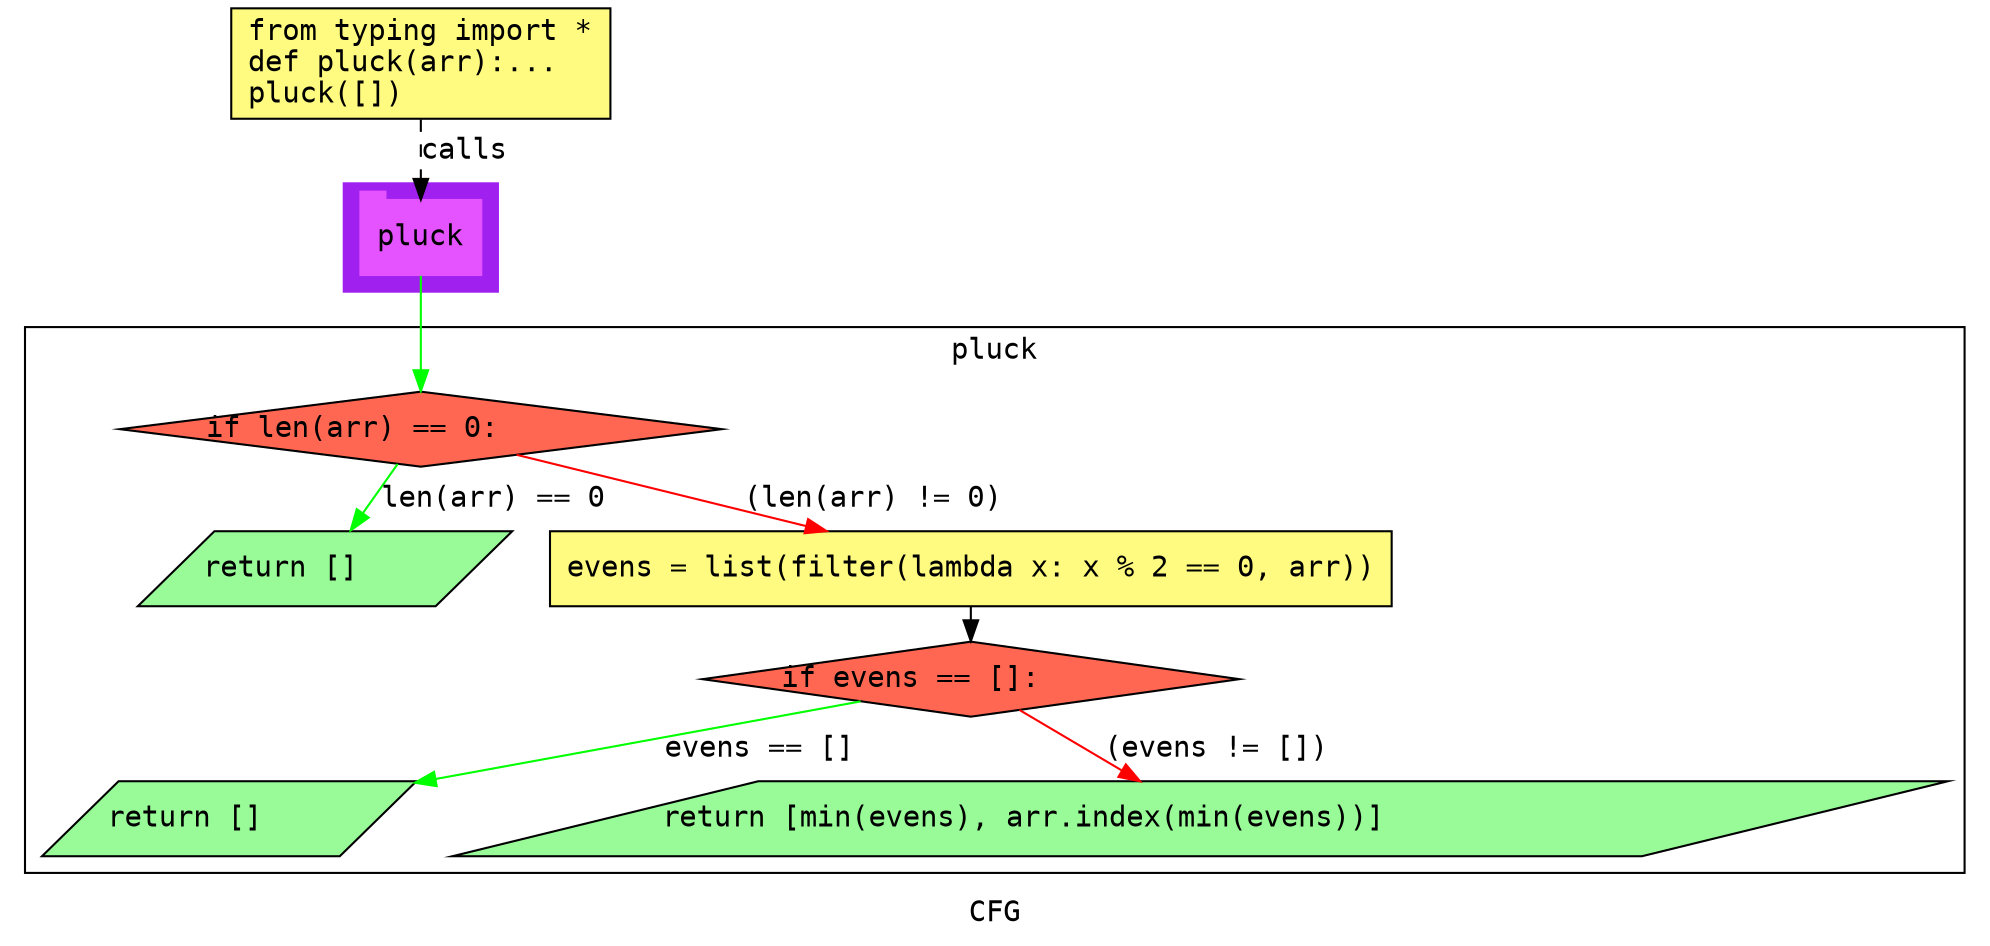 digraph cluster426CFG {
	graph [bb="0,0,916,446",
		compound=True,
		fontname="DejaVu Sans Mono",
		label=CFG,
		lheight=0.21,
		lp="458,11.5",
		lwidth=0.35,
		pack=False,
		rankdir=TB,
		ranksep=0.02
	];
	node [fontname="DejaVu Sans Mono",
		label="\N"
	];
	edge [fontname="DejaVu Sans Mono"];
	subgraph cluster_1 {
		graph [bb="160,310,234,362",
			color=purple,
			compound=true,
			fontname="DejaVu Sans Mono",
			label="",
			rankdir=TB,
			ranksep=0.02,
			shape=tab,
			style=filled
		];
		node [fontname="DejaVu Sans Mono"];
		edge [fontname="DejaVu Sans Mono"];
		16	[color="#E552FF",
			height=0.5,
			label=pluck,
			linenum="[12]",
			pos="197,336",
			shape=tab,
			style=filled,
			width=0.80556];
	}
	subgraph cluster0pluck {
		graph [bb="8,31,908,293",
			compound=True,
			fontname="DejaVu Sans Mono",
			label=pluck,
			lheight=0.21,
			lp="458,281.5",
			lwidth=0.58,
			pack=False,
			rankdir=TB,
			ranksep=0.02
		];
		node [fontname="DejaVu Sans Mono"];
		edge [fontname="DejaVu Sans Mono"];
		subgraph cluster_3 {
			graph [color=purple,
				compound=true,
				fontname="DejaVu Sans Mono",
				label="",
				rankdir=TB,
				ranksep=0.02,
				shape=tab,
				style=filled
			];
			node [fontname="DejaVu Sans Mono"];
			edge [fontname="DejaVu Sans Mono"];
		}
		subgraph cluster_6 {
			graph [color=purple,
				compound=true,
				fontname="DejaVu Sans Mono",
				label="",
				rankdir=TB,
				ranksep=0.02,
				shape=tab,
				style=filled
			];
			node [fontname="DejaVu Sans Mono"];
			edge [fontname="DejaVu Sans Mono"];
		}
		3	[fillcolor="#FF6752",
			height=0.5,
			label="if len(arr) == 0:\l",
			linenum="[5]",
			pos="197,244",
			shape=diamond,
			style="filled,solid",
			width=4.0085];
		5	[fillcolor="#98fb98",
			height=0.5,
			label="return []\l",
			linenum="[6]",
			pos="150,177",
			shape=parallelogram,
			style="filled,solid",
			width=2.4088];
		3 -> 5	[color=green,
			label="len(arr) == 0",
			lp="231,210.5",
			pos="e,162.6,195.42 185.62,227.27 180.52,220.2 174.36,211.68 168.61,203.73"];
		6	[fillcolor="#FFFB81",
			height=0.5,
			label="evens = list(filter(lambda x: x % 2 == 0, arr))\l",
			linenum="[7]",
			pos="457,177",
			shape=rectangle,
			style="filled,solid",
			width=5.6111];
		3 -> 6	[color=red,
			label="(len(arr) != 0)",
			lp="412,210.5",
			pos="e,388.95,195.01 242.59,231.6 280.23,222.19 334.5,208.62 379.03,197.49"];
		10	[fillcolor="#FF6752",
			height=0.5,
			label="if evens == []:\l",
			linenum="[8]",
			pos="457,124",
			shape=diamond,
			style="filled,solid",
			width=3.5745];
		6 -> 10	[color=black,
			pos="e,457,142.25 457,158.73 457,156.66 457,154.5 457,152.32"];
		11	[fillcolor="#98fb98",
			height=0.5,
			label="return []\l",
			linenum="[9]",
			pos="103,57",
			shape=parallelogram,
			style="filled,solid",
			width=2.4088];
		10 -> 11	[color=green,
			label="evens == []",
			lp="356.5,90.5",
			pos="e,188.9,73.773 404.38,113.34 350.34,103.42 265.01,87.748 198.92,75.613"];
		12	[fillcolor="#98fb98",
			height=0.5,
			label="return [min(evens), arr.index(min(evens))]\l",
			linenum="[10]",
			pos="554,57",
			shape=parallelogram,
			style="filled,solid",
			width=9.6088];
		10 -> 12	[color=red,
			label="(evens != [])",
			lp="568,90.5",
			pos="e,528.51,75.079 478.05,108.9 490.32,100.67 506.09,90.103 520.08,80.729"];
	}
	1	[fillcolor="#FFFB81",
		height=0.73611,
		label="from typing import *\ldef pluck(arr):...\lpluck([])\l",
		linenum="[1]",
		pos="197,419.5",
		shape=rectangle,
		style="filled,solid",
		width=2.5278];
	1 -> 16	[label=calls,
		lp="218,377.5",
		pos="e,197,354.13 197,392.71 197,383.66 197,373.47 197,364.3",
		style=dashed];
	16 -> 3	[color=green,
		pos="e,197,262.3 197,317.65 197,304.82 197,287.11 197,272.38"];
}

